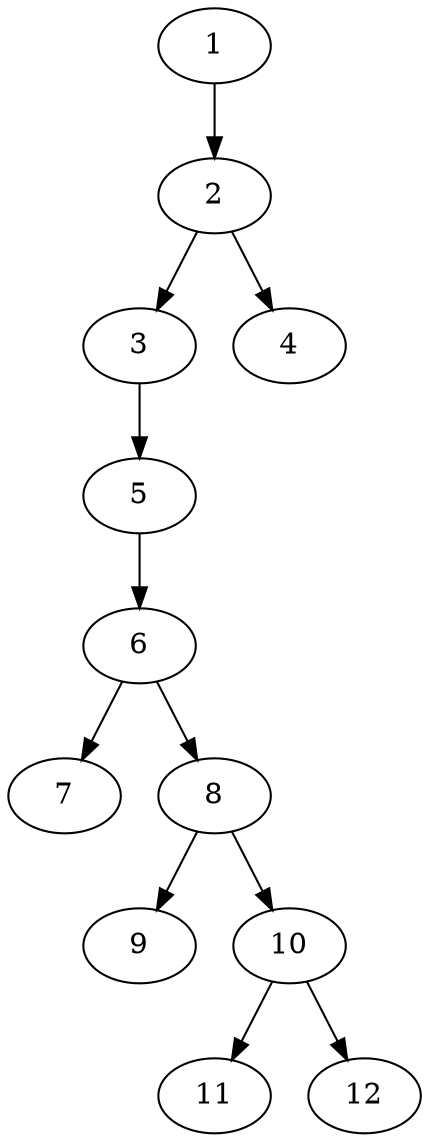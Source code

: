 // DAG (tier=1-easy, mode=data, n=12, ccr=0.304, fat=0.380, density=0.320, regular=0.766, jump=0.064, mindata=1048576, maxdata=8388608)
// DAG automatically generated by daggen at Sun Aug 24 16:33:32 2025
// /home/ermia/Project/Environments/daggen/bin/daggen --dot --ccr 0.304 --fat 0.380 --regular 0.766 --density 0.320 --jump 0.064 --mindata 1048576 --maxdata 8388608 -n 12 
digraph G {
  1 [size="29215138523310744", alpha="0.19", expect_size="14607569261655372"]
  1 -> 2 [size ="28154047496192"]
  2 [size="990740463259547", alpha="0.00", expect_size="495370231629773"]
  2 -> 3 [size ="19946130112512"]
  2 -> 4 [size ="19946130112512"]
  3 [size="406816490943272000", alpha="0.02", expect_size="203408245471636000"]
  3 -> 5 [size ="172598092627968"]
  4 [size="17471077956762730496", alpha="0.17", expect_size="8735538978381365248"]
  5 [size="586198046302491639808", alpha="0.08", expect_size="293099023151245819904"]
  5 -> 6 [size ="560341641592832"]
  6 [size="10616019225201112", alpha="0.03", expect_size="5308009612600556"]
  6 -> 7 [size ="9984800718848"]
  6 -> 8 [size ="9984800718848"]
  7 [size="2621139941953910", alpha="0.17", expect_size="1310569970976955"]
  8 [size="9692993284590314", alpha="0.01", expect_size="4846496642295157"]
  8 -> 9 [size ="481724907651072"]
  8 -> 10 [size ="481724907651072"]
  9 [size="6888396209870350", alpha="0.12", expect_size="3444198104935175"]
  10 [size="169104696870848960", alpha="0.15", expect_size="84552348435424480"]
  10 -> 11 [size ="68040871903232"]
  10 -> 12 [size ="68040871903232"]
  11 [size="239254641329656768", alpha="0.18", expect_size="119627320664828384"]
  12 [size="1242990379008000000", alpha="0.00", expect_size="621495189504000000"]
}